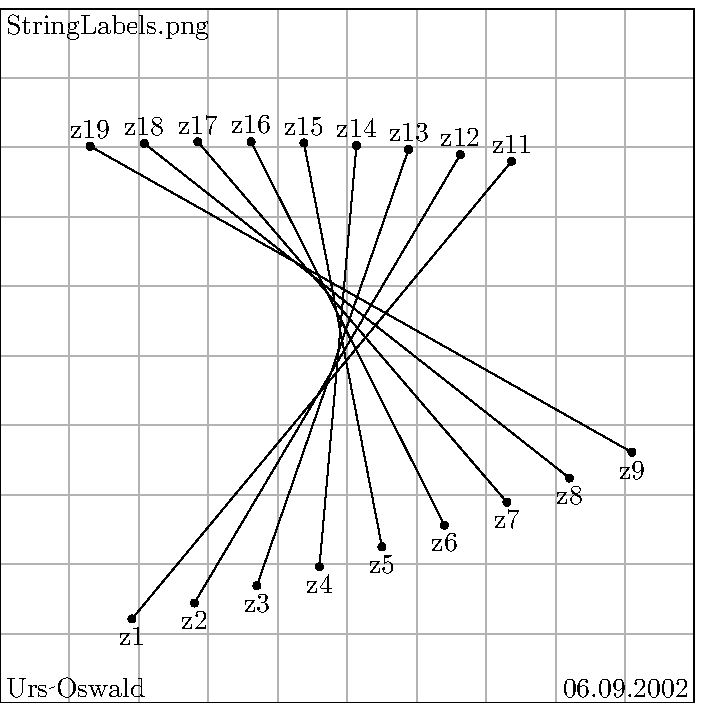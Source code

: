 u:=25;                    % 25 = 25bp = 25 PostScript points = 30/72 in
wi:=10;                   % width  in units u   
he:=10;                   % height in units u
hoehe:=he*u;              % height
breite:=wi*u;             % width
string s[];
s1:="06.09.2002";
s2:="StringLabels.png";

beginfig(1)
  % --- Grid ---
  for i=0 upto he:
    draw (0, i*u)--(breite, i*u) withcolor .7white;
  endfor
  for j=0 upto wi:
    draw (j*u, 0)--(j*u, hoehe) withcolor .7white;
  endfor
  % --- End Grid ---
  
  for i=1 upto 9:
    z[i]=(1+.9i, 1+.2i+.01i*i) scaled u;
    z[10+i]=z[i] rotatedaround((5u,5u), 160) scaled .8 yscaled 1.3;
  endfor
  
  % frame 
  draw (0, 0)--(breite, 0)--(breite, hoehe)--(0, hoehe)--cycle;
    
  for i=1 upto 9:
    draw (z[i]--z[10+i]);                         % connections
  endfor

  for i=1 upto 9:
    dotlabel.bot("z"&decimal i, z[i]);            % bot: bottom
    dotlabel.top("z"&decimal (10+i), z[10+i]);    % &:   catenation of strings
  endfor
  
  label.urt("Urs Oswald", (0, 0));                % urt:  upper right
  label.ulft(s[1],        (breite, 0));           % ulft: upper left
  label.lrt(s[2],         (0, hoehe));            % lrt:  lower right   
endfig;
